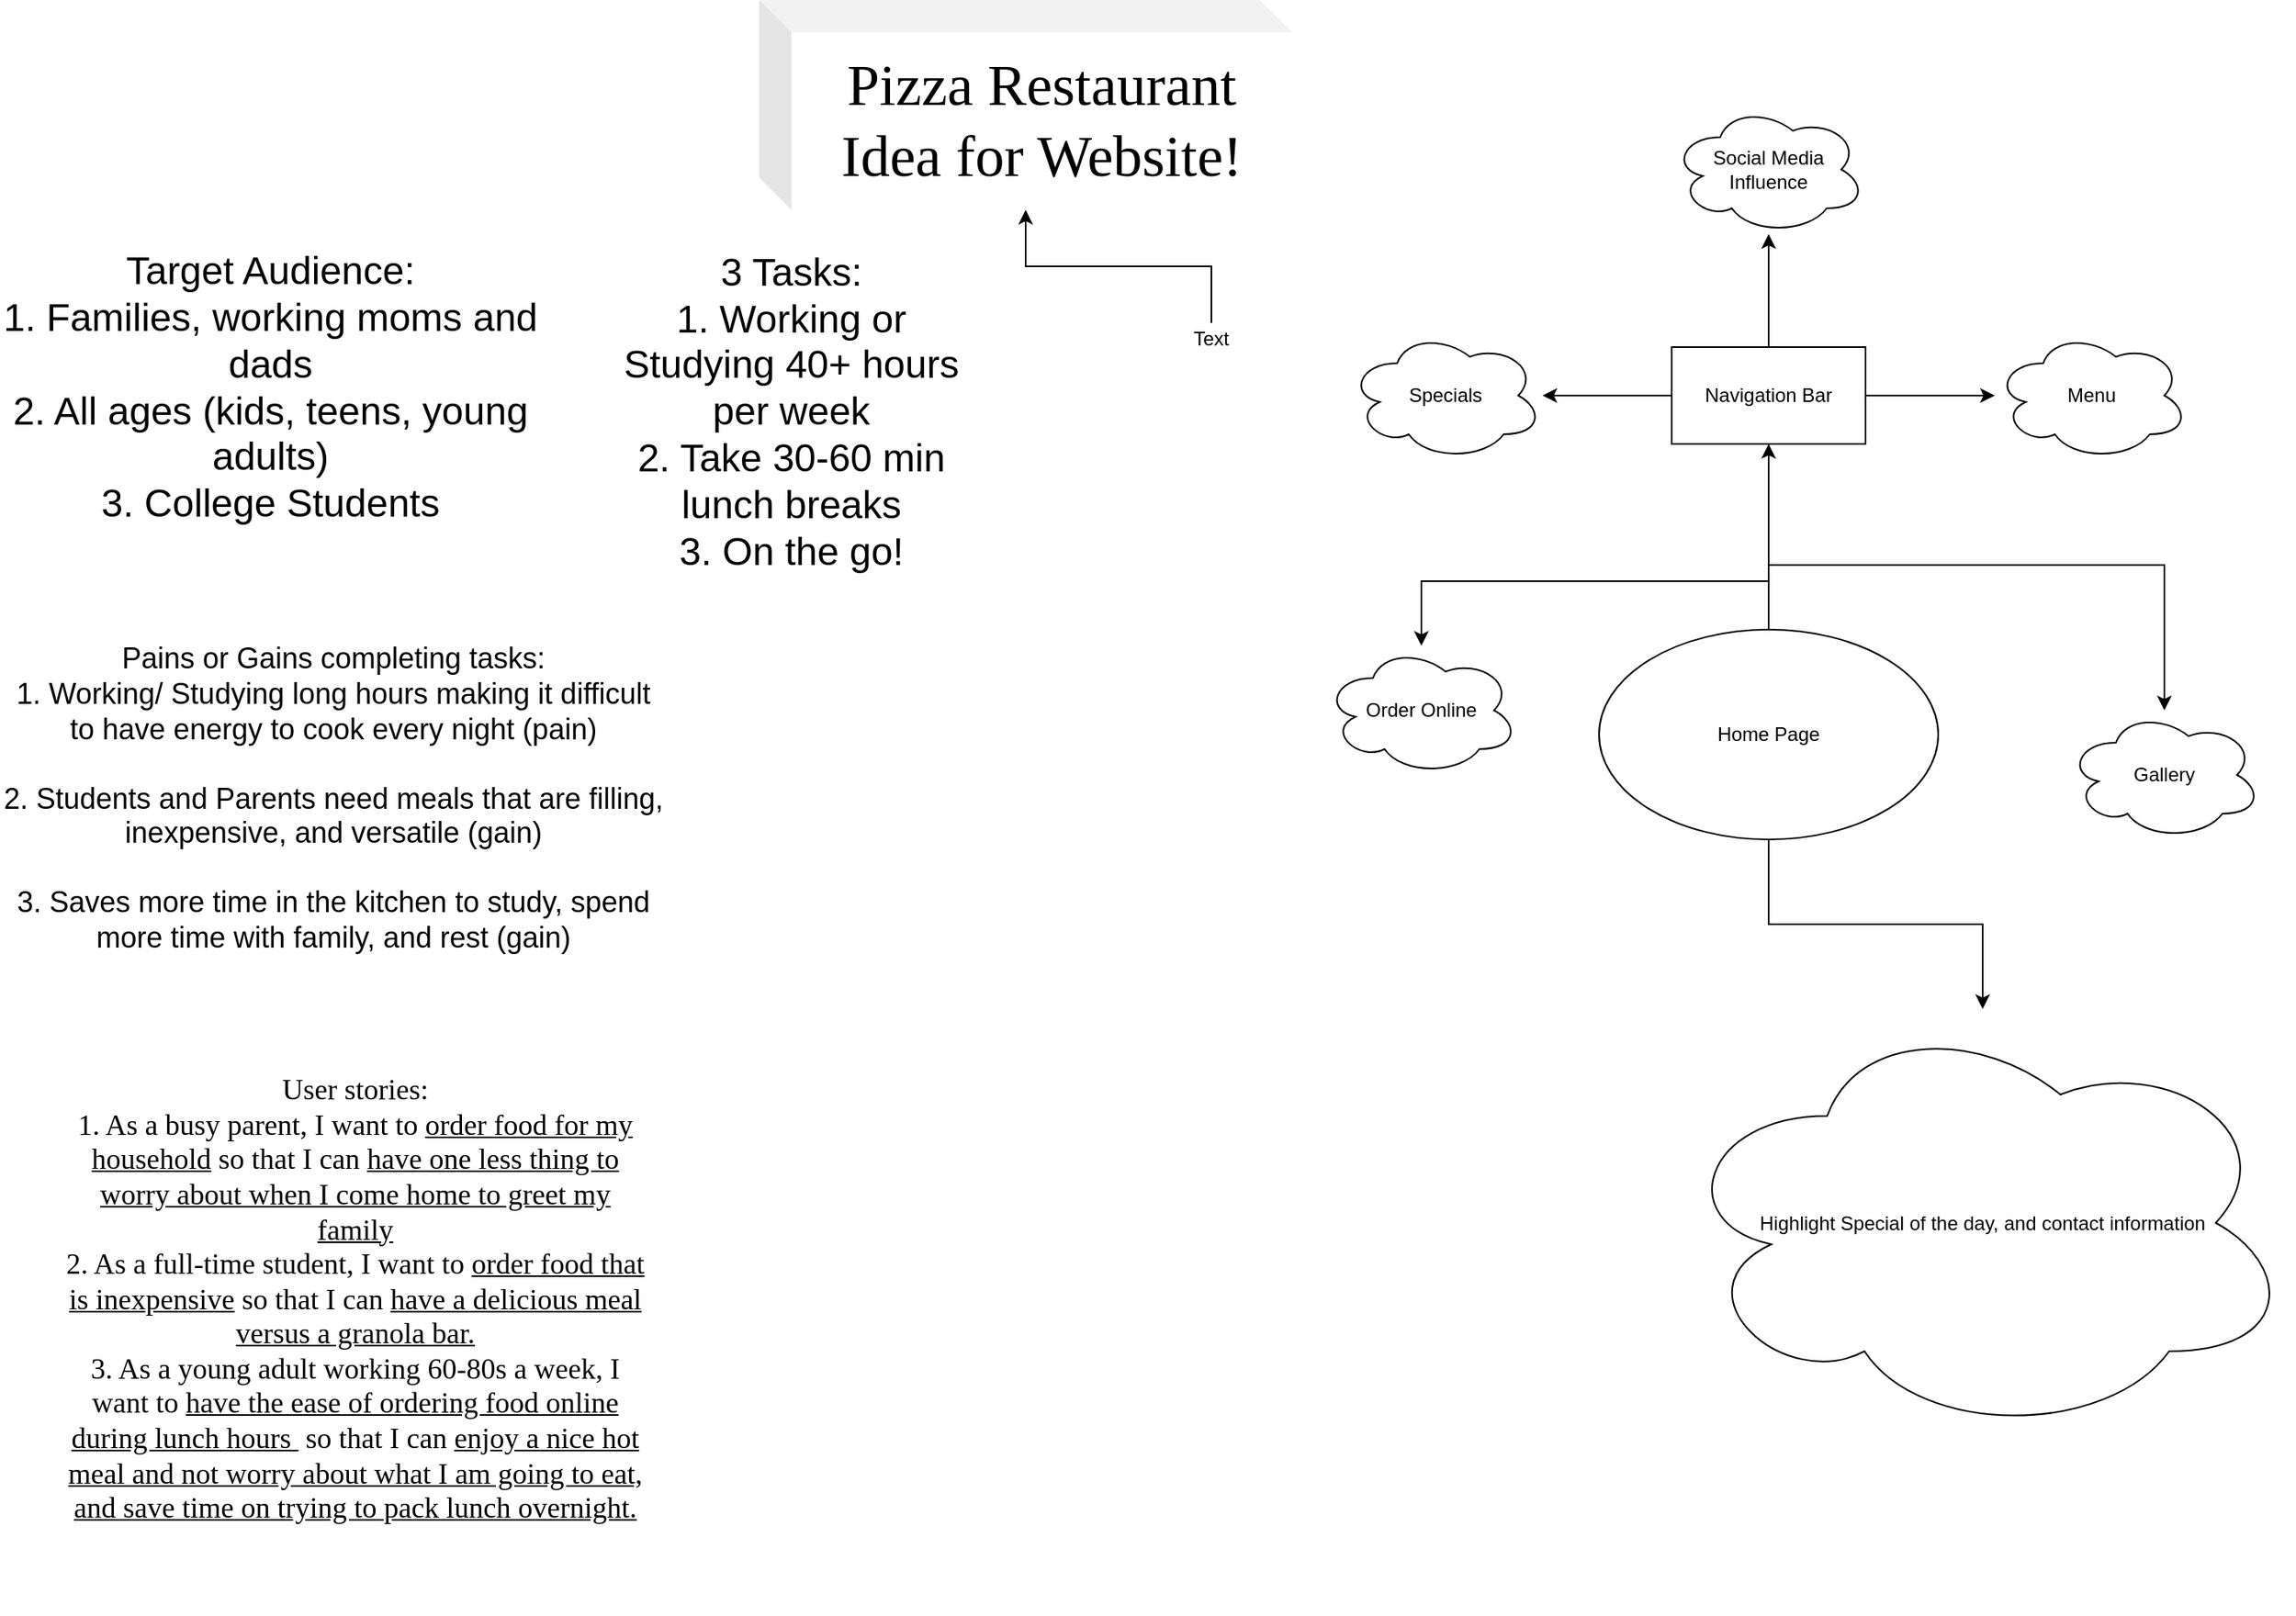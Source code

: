 <mxfile version="13.4.9" type="github">
  <diagram id="C5RBs43oDa-KdzZeNtuy" name="Page-1">
    <mxGraphModel dx="2249" dy="1931" grid="1" gridSize="10" guides="1" tooltips="1" connect="1" arrows="1" fold="1" page="1" pageScale="1" pageWidth="827" pageHeight="1169" math="0" shadow="0">
      <root>
        <mxCell id="WIyWlLk6GJQsqaUBKTNV-0" />
        <mxCell id="WIyWlLk6GJQsqaUBKTNV-1" parent="WIyWlLk6GJQsqaUBKTNV-0" />
        <mxCell id="LRgtKBB10IDBJqXaKjea-1" value="&lt;font style=&quot;font-size: 24px&quot;&gt;Target Audience:&lt;br&gt;1. Families, working moms and dads&lt;br&gt;2. All ages (kids, teens, young adults)&lt;br&gt;3. College Students&lt;/font&gt;" style="text;html=1;strokeColor=none;fillColor=none;align=center;verticalAlign=middle;whiteSpace=wrap;rounded=0;" vertex="1" parent="WIyWlLk6GJQsqaUBKTNV-1">
          <mxGeometry x="-260" y="-10" width="335" height="180" as="geometry" />
        </mxCell>
        <mxCell id="LRgtKBB10IDBJqXaKjea-2" value="&lt;font&gt;&lt;font style=&quot;font-size: 24px&quot;&gt;3 Tasks:&lt;br&gt;1. Working or Studying 40+ hours per week&lt;br&gt;2. Take 30-60 min lunch breaks&lt;br&gt;3. On the go!&lt;/font&gt;&lt;br&gt;&lt;/font&gt;" style="text;html=1;strokeColor=none;fillColor=none;align=center;verticalAlign=middle;whiteSpace=wrap;rounded=0;" vertex="1" parent="WIyWlLk6GJQsqaUBKTNV-1">
          <mxGeometry x="110" y="25" width="240" height="140" as="geometry" />
        </mxCell>
        <mxCell id="LRgtKBB10IDBJqXaKjea-3" value="&lt;font style=&quot;font-size: 18px&quot;&gt;&lt;font&gt;Pains or Gains completing tasks:&lt;br&gt;1. Working/ Studying long hours making it difficult to have energy to cook every night (pain)&lt;br&gt;&lt;br&gt;2. Students and Parents need meals that are filling, inexpensive, and versatile (gain)&lt;br&gt;&lt;br&gt;&lt;/font&gt;3. Saves more time in the kitchen to study, spend more time with family, and rest (gain)&lt;/font&gt;" style="text;html=1;strokeColor=none;fillColor=none;align=center;verticalAlign=middle;whiteSpace=wrap;rounded=0;" vertex="1" parent="WIyWlLk6GJQsqaUBKTNV-1">
          <mxGeometry x="-260" y="200" width="412.5" height="270" as="geometry" />
        </mxCell>
        <mxCell id="LRgtKBB10IDBJqXaKjea-6" value="" style="edgeStyle=orthogonalEdgeStyle;rounded=0;orthogonalLoop=1;jettySize=auto;html=1;" edge="1" parent="WIyWlLk6GJQsqaUBKTNV-1" source="LRgtKBB10IDBJqXaKjea-4" target="LRgtKBB10IDBJqXaKjea-5">
          <mxGeometry relative="1" as="geometry" />
        </mxCell>
        <mxCell id="LRgtKBB10IDBJqXaKjea-4" value="Text" style="text;html=1;strokeColor=none;fillColor=none;align=center;verticalAlign=middle;whiteSpace=wrap;rounded=0;" vertex="1" parent="WIyWlLk6GJQsqaUBKTNV-1">
          <mxGeometry x="470" y="40" width="40" height="20" as="geometry" />
        </mxCell>
        <mxCell id="LRgtKBB10IDBJqXaKjea-5" value="&lt;font face=&quot;Times New Roman&quot; style=&quot;font-size: 36px&quot;&gt;Pizza Restaurant Idea for Website!&lt;/font&gt;" style="shape=cube;whiteSpace=wrap;html=1;boundedLbl=1;backgroundOutline=1;darkOpacity=0.05;darkOpacity2=0.1;rounded=0;strokeColor=none;fillColor=none;" vertex="1" parent="WIyWlLk6GJQsqaUBKTNV-1">
          <mxGeometry x="210" y="-160" width="330" height="130" as="geometry" />
        </mxCell>
        <mxCell id="LRgtKBB10IDBJqXaKjea-7" value="&lt;font face=&quot;Times New Roman&quot; style=&quot;font-size: 18px&quot;&gt;User stories:&lt;br&gt;1. As a busy parent, I want to &lt;u&gt;order food for my household&lt;/u&gt;&amp;nbsp;so that I can &lt;u&gt;have one less thing to worry about when I come home to greet my family&lt;/u&gt;&lt;br&gt;2. As a full-time student, I want to &lt;u&gt;order food that is inexpensive&lt;/u&gt;&amp;nbsp;so that I can &lt;u&gt;have a delicious meal versus a granola bar.&lt;/u&gt;&lt;br&gt;3. As a young adult working 60-80s a week, I want to &lt;u&gt;have the ease of ordering food online during lunch hours&amp;nbsp;&lt;/u&gt;&amp;nbsp;so that I can &lt;u&gt;enjoy a nice hot meal and not worry about what I am going to eat, and save time on trying to pack lunch overnight.&lt;/u&gt;&lt;br&gt;&lt;/font&gt;" style="text;html=1;strokeColor=none;fillColor=none;align=center;verticalAlign=middle;whiteSpace=wrap;rounded=0;" vertex="1" parent="WIyWlLk6GJQsqaUBKTNV-1">
          <mxGeometry x="-220" y="450" width="360" height="390" as="geometry" />
        </mxCell>
        <mxCell id="LRgtKBB10IDBJqXaKjea-12" value="" style="edgeStyle=orthogonalEdgeStyle;rounded=0;orthogonalLoop=1;jettySize=auto;html=1;" edge="1" parent="WIyWlLk6GJQsqaUBKTNV-1" source="LRgtKBB10IDBJqXaKjea-10" target="LRgtKBB10IDBJqXaKjea-11">
          <mxGeometry relative="1" as="geometry" />
        </mxCell>
        <mxCell id="LRgtKBB10IDBJqXaKjea-20" value="" style="edgeStyle=orthogonalEdgeStyle;rounded=0;orthogonalLoop=1;jettySize=auto;html=1;" edge="1" parent="WIyWlLk6GJQsqaUBKTNV-1" source="LRgtKBB10IDBJqXaKjea-10" target="LRgtKBB10IDBJqXaKjea-19">
          <mxGeometry relative="1" as="geometry" />
        </mxCell>
        <mxCell id="LRgtKBB10IDBJqXaKjea-10" value="Home Page" style="ellipse;whiteSpace=wrap;html=1;" vertex="1" parent="WIyWlLk6GJQsqaUBKTNV-1">
          <mxGeometry x="730" y="230" width="210" height="130" as="geometry" />
        </mxCell>
        <mxCell id="LRgtKBB10IDBJqXaKjea-14" value="" style="edgeStyle=orthogonalEdgeStyle;rounded=0;orthogonalLoop=1;jettySize=auto;html=1;" edge="1" parent="WIyWlLk6GJQsqaUBKTNV-1" source="LRgtKBB10IDBJqXaKjea-11" target="LRgtKBB10IDBJqXaKjea-13">
          <mxGeometry relative="1" as="geometry">
            <Array as="points">
              <mxPoint x="975" y="85" />
            </Array>
          </mxGeometry>
        </mxCell>
        <mxCell id="LRgtKBB10IDBJqXaKjea-16" value="" style="edgeStyle=orthogonalEdgeStyle;rounded=0;orthogonalLoop=1;jettySize=auto;html=1;" edge="1" parent="WIyWlLk6GJQsqaUBKTNV-1" source="LRgtKBB10IDBJqXaKjea-11" target="LRgtKBB10IDBJqXaKjea-15">
          <mxGeometry relative="1" as="geometry" />
        </mxCell>
        <mxCell id="LRgtKBB10IDBJqXaKjea-18" value="" style="edgeStyle=orthogonalEdgeStyle;rounded=0;orthogonalLoop=1;jettySize=auto;html=1;" edge="1" parent="WIyWlLk6GJQsqaUBKTNV-1" source="LRgtKBB10IDBJqXaKjea-11" target="LRgtKBB10IDBJqXaKjea-17">
          <mxGeometry relative="1" as="geometry" />
        </mxCell>
        <mxCell id="LRgtKBB10IDBJqXaKjea-22" style="edgeStyle=orthogonalEdgeStyle;rounded=0;orthogonalLoop=1;jettySize=auto;html=1;" edge="1" parent="WIyWlLk6GJQsqaUBKTNV-1" source="LRgtKBB10IDBJqXaKjea-11" target="LRgtKBB10IDBJqXaKjea-23">
          <mxGeometry relative="1" as="geometry">
            <mxPoint x="1080" y="320" as="targetPoint" />
            <Array as="points">
              <mxPoint x="835" y="190" />
              <mxPoint x="1080" y="190" />
            </Array>
          </mxGeometry>
        </mxCell>
        <mxCell id="LRgtKBB10IDBJqXaKjea-24" style="edgeStyle=orthogonalEdgeStyle;rounded=0;orthogonalLoop=1;jettySize=auto;html=1;" edge="1" parent="WIyWlLk6GJQsqaUBKTNV-1" source="LRgtKBB10IDBJqXaKjea-11" target="LRgtKBB10IDBJqXaKjea-25">
          <mxGeometry relative="1" as="geometry">
            <mxPoint x="620" y="280" as="targetPoint" />
            <Array as="points">
              <mxPoint x="835" y="200" />
              <mxPoint x="620" y="200" />
            </Array>
          </mxGeometry>
        </mxCell>
        <mxCell id="LRgtKBB10IDBJqXaKjea-11" value="Navigation Bar" style="whiteSpace=wrap;html=1;" vertex="1" parent="WIyWlLk6GJQsqaUBKTNV-1">
          <mxGeometry x="775" y="55" width="120" height="60" as="geometry" />
        </mxCell>
        <mxCell id="LRgtKBB10IDBJqXaKjea-13" value="Menu" style="ellipse;shape=cloud;whiteSpace=wrap;html=1;" vertex="1" parent="WIyWlLk6GJQsqaUBKTNV-1">
          <mxGeometry x="975" y="45" width="120" height="80" as="geometry" />
        </mxCell>
        <mxCell id="LRgtKBB10IDBJqXaKjea-15" value="Specials" style="ellipse;shape=cloud;whiteSpace=wrap;html=1;" vertex="1" parent="WIyWlLk6GJQsqaUBKTNV-1">
          <mxGeometry x="575" y="45" width="120" height="80" as="geometry" />
        </mxCell>
        <mxCell id="LRgtKBB10IDBJqXaKjea-17" value="Social Media Influence" style="ellipse;shape=cloud;whiteSpace=wrap;html=1;" vertex="1" parent="WIyWlLk6GJQsqaUBKTNV-1">
          <mxGeometry x="775" y="-95" width="120" height="80" as="geometry" />
        </mxCell>
        <mxCell id="LRgtKBB10IDBJqXaKjea-19" value="Highlight Special of the day, and contact information" style="ellipse;shape=cloud;whiteSpace=wrap;html=1;" vertex="1" parent="WIyWlLk6GJQsqaUBKTNV-1">
          <mxGeometry x="775" y="465" width="385" height="265" as="geometry" />
        </mxCell>
        <mxCell id="LRgtKBB10IDBJqXaKjea-23" value="Gallery" style="ellipse;shape=cloud;whiteSpace=wrap;html=1;" vertex="1" parent="WIyWlLk6GJQsqaUBKTNV-1">
          <mxGeometry x="1020" y="280" width="120" height="80" as="geometry" />
        </mxCell>
        <mxCell id="LRgtKBB10IDBJqXaKjea-25" value="Order Online" style="ellipse;shape=cloud;whiteSpace=wrap;html=1;" vertex="1" parent="WIyWlLk6GJQsqaUBKTNV-1">
          <mxGeometry x="560" y="240" width="120" height="80" as="geometry" />
        </mxCell>
      </root>
    </mxGraphModel>
  </diagram>
</mxfile>
